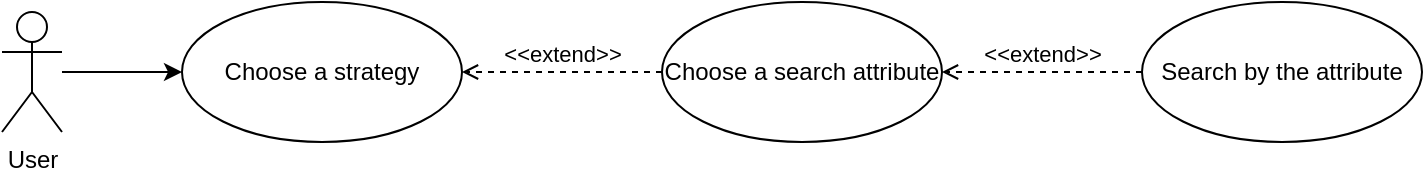 <mxfile version="20.5.3" type="github">
  <diagram id="CAz_oHpb7MSBm6WmitlW" name="Page-1">
    <mxGraphModel dx="4500" dy="1940" grid="1" gridSize="10" guides="1" tooltips="1" connect="1" arrows="1" fold="1" page="1" pageScale="1" pageWidth="827" pageHeight="1169" math="0" shadow="0">
      <root>
        <mxCell id="0" />
        <mxCell id="1" parent="0" />
        <mxCell id="3QsOLblqlAYTG-wrOl3m-1" style="rounded=0;orthogonalLoop=1;jettySize=auto;html=1;" edge="1" parent="1" source="3QsOLblqlAYTG-wrOl3m-2" target="3QsOLblqlAYTG-wrOl3m-3">
          <mxGeometry relative="1" as="geometry" />
        </mxCell>
        <mxCell id="3QsOLblqlAYTG-wrOl3m-2" value="User" style="shape=umlActor;verticalLabelPosition=bottom;verticalAlign=top;html=1;" vertex="1" parent="1">
          <mxGeometry x="-769" y="85" width="30" height="60" as="geometry" />
        </mxCell>
        <mxCell id="3QsOLblqlAYTG-wrOl3m-3" value="Choose a strategy" style="ellipse;whiteSpace=wrap;html=1;" vertex="1" parent="1">
          <mxGeometry x="-679" y="80" width="140" height="70" as="geometry" />
        </mxCell>
        <mxCell id="3QsOLblqlAYTG-wrOl3m-4" value="&amp;lt;&amp;lt;extend&amp;gt;&amp;gt;" style="html=1;verticalAlign=bottom;labelBackgroundColor=none;endArrow=open;endFill=0;dashed=1;rounded=0;" edge="1" parent="1" source="3QsOLblqlAYTG-wrOl3m-5" target="3QsOLblqlAYTG-wrOl3m-3">
          <mxGeometry width="160" relative="1" as="geometry">
            <mxPoint x="-459" y="365" as="sourcePoint" />
            <mxPoint x="-299" y="365" as="targetPoint" />
          </mxGeometry>
        </mxCell>
        <mxCell id="3QsOLblqlAYTG-wrOl3m-5" value="Choose a search attribute" style="ellipse;whiteSpace=wrap;html=1;" vertex="1" parent="1">
          <mxGeometry x="-439" y="80" width="140" height="70" as="geometry" />
        </mxCell>
        <mxCell id="3QsOLblqlAYTG-wrOl3m-6" value="Search by the attribute" style="ellipse;whiteSpace=wrap;html=1;" vertex="1" parent="1">
          <mxGeometry x="-199" y="80" width="140" height="70" as="geometry" />
        </mxCell>
        <mxCell id="3QsOLblqlAYTG-wrOl3m-7" value="&amp;lt;&amp;lt;extend&amp;gt;&amp;gt;" style="html=1;verticalAlign=bottom;labelBackgroundColor=none;endArrow=open;endFill=0;dashed=1;rounded=0;" edge="1" parent="1" source="3QsOLblqlAYTG-wrOl3m-6" target="3QsOLblqlAYTG-wrOl3m-5">
          <mxGeometry width="160" relative="1" as="geometry">
            <mxPoint x="-459" y="365" as="sourcePoint" />
            <mxPoint x="-299" y="365" as="targetPoint" />
          </mxGeometry>
        </mxCell>
      </root>
    </mxGraphModel>
  </diagram>
</mxfile>
